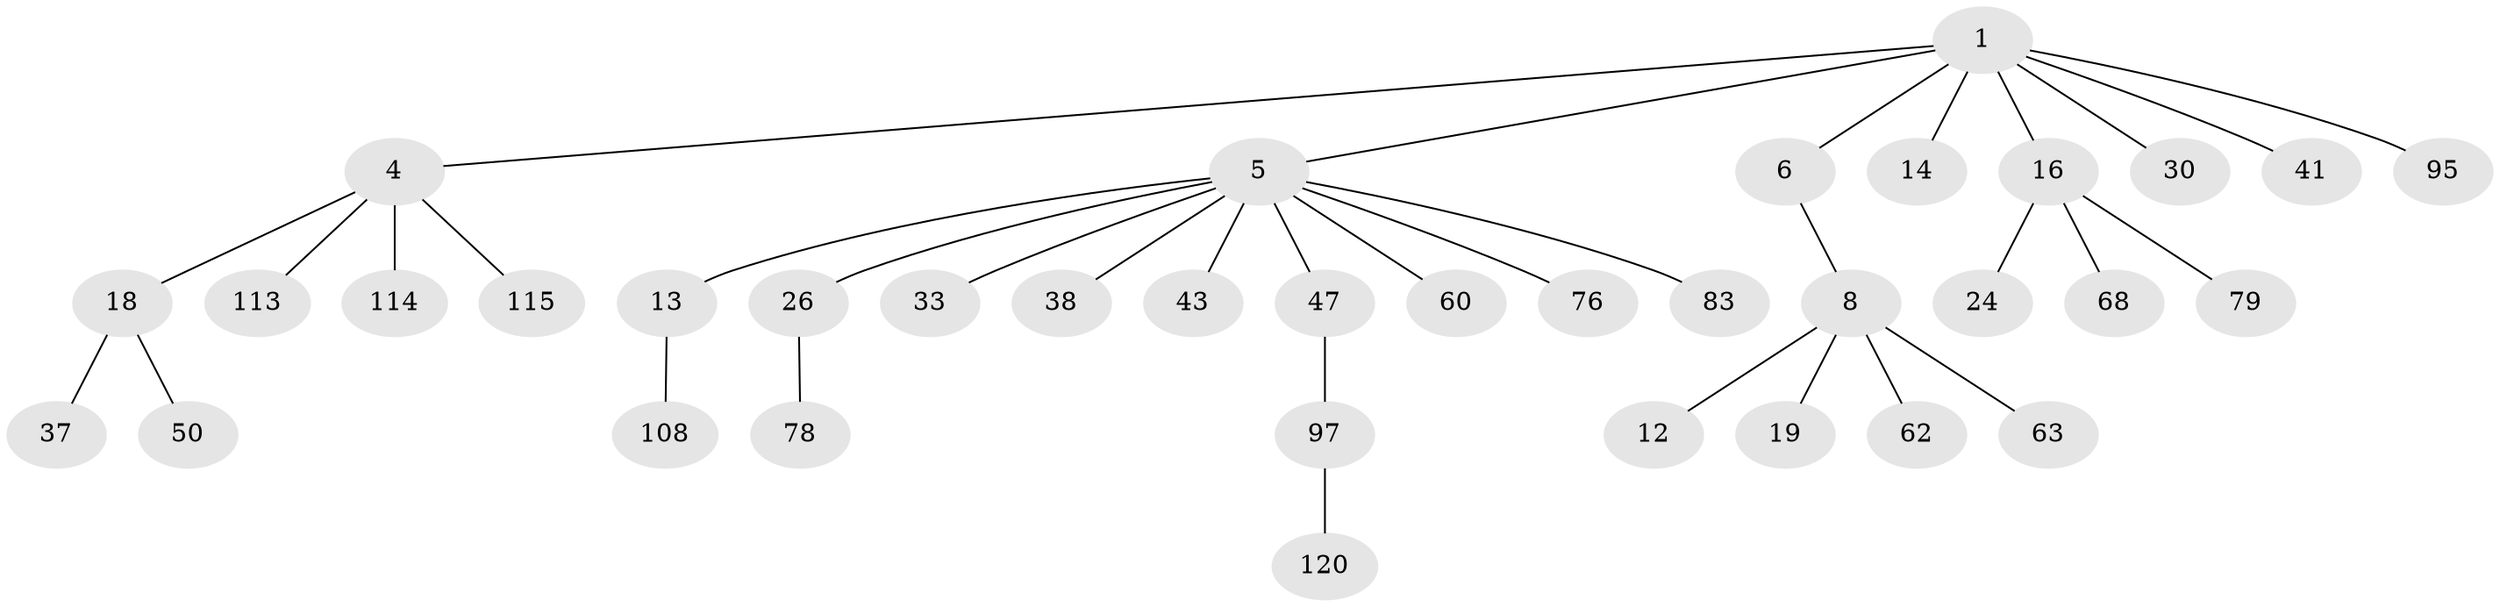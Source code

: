 // original degree distribution, {6: 0.016666666666666666, 4: 0.041666666666666664, 3: 0.13333333333333333, 5: 0.05, 2: 0.20833333333333334, 7: 0.016666666666666666, 1: 0.5333333333333333}
// Generated by graph-tools (version 1.1) at 2025/19/03/04/25 18:19:11]
// undirected, 36 vertices, 35 edges
graph export_dot {
graph [start="1"]
  node [color=gray90,style=filled];
  1 [super="+2+7+3+45"];
  4 [super="+23+109+15+27"];
  5 [super="+11+21+34+65"];
  6 [super="+90"];
  8 [super="+84+9"];
  12 [super="+49"];
  13 [super="+53+93+46+36+102+57"];
  14 [super="+103"];
  16 [super="+28+17+29"];
  18 [super="+112+56+22+66"];
  19 [super="+32+42"];
  24 [super="+61"];
  26 [super="+44+118+40+55"];
  30;
  33;
  37 [super="+111"];
  38 [super="+81+94"];
  41 [super="+110"];
  43;
  47 [super="+51+85+59"];
  50;
  60;
  62 [super="+91"];
  63;
  68 [super="+74+72"];
  76;
  78;
  79;
  83;
  95;
  97;
  108;
  113;
  114;
  115;
  120;
  1 -- 6;
  1 -- 16;
  1 -- 4;
  1 -- 5;
  1 -- 14;
  1 -- 30;
  1 -- 95;
  1 -- 41;
  4 -- 18;
  4 -- 113;
  4 -- 114;
  4 -- 115;
  5 -- 33;
  5 -- 38;
  5 -- 43;
  5 -- 13;
  5 -- 83;
  5 -- 26;
  5 -- 76;
  5 -- 60;
  5 -- 47;
  6 -- 8;
  8 -- 19;
  8 -- 12;
  8 -- 62;
  8 -- 63;
  13 -- 108;
  16 -- 24;
  16 -- 68;
  16 -- 79;
  18 -- 50;
  18 -- 37;
  26 -- 78;
  47 -- 97;
  97 -- 120;
}
